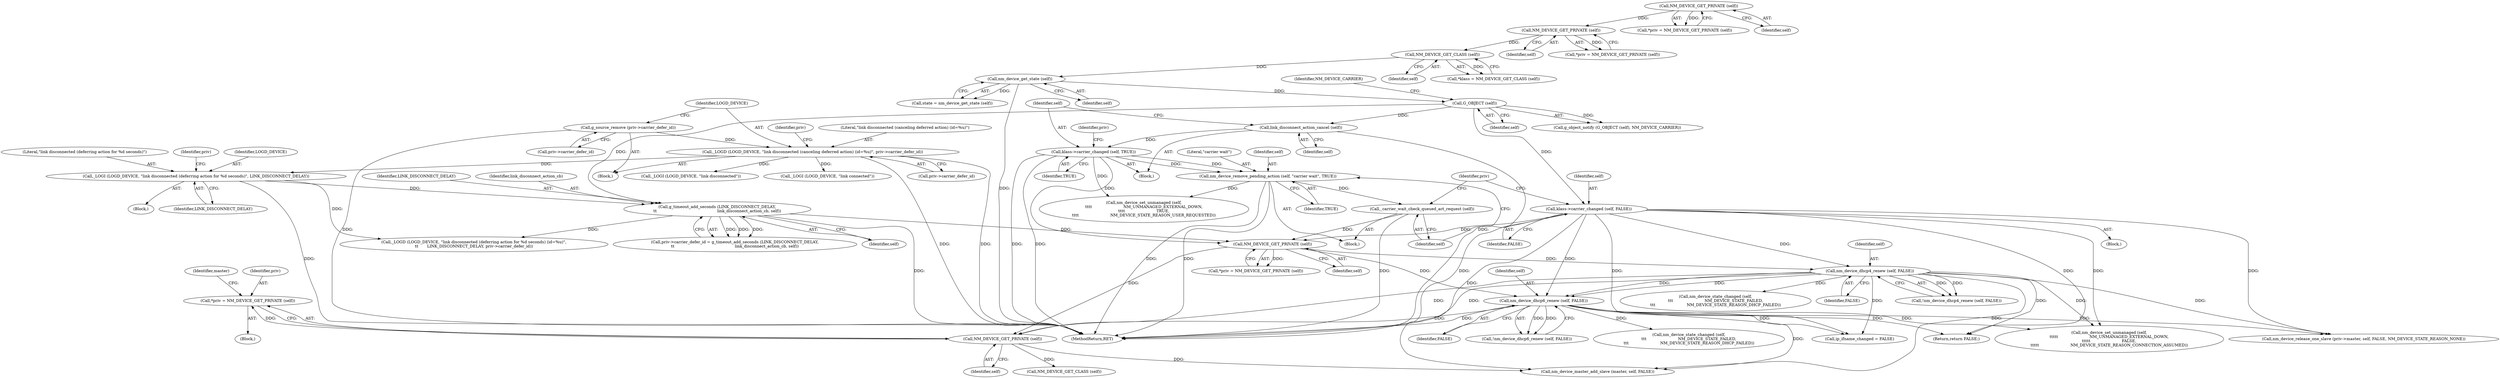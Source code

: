 digraph "0_NetworkManager_d5fc88e573fa58b93034b04d35a2454f5d28cad9@pointer" {
"1001523" [label="(Call,*priv = NM_DEVICE_GET_PRIVATE (self))"];
"1001525" [label="(Call,NM_DEVICE_GET_PRIVATE (self))"];
"1001501" [label="(Call,nm_device_dhcp6_renew (self, FALSE))"];
"1001472" [label="(Call,NM_DEVICE_GET_PRIVATE (self))"];
"1001457" [label="(Call,g_timeout_add_seconds (LINK_DISCONNECT_DELAY,\n\t\t                                                link_disconnect_action_cb, self))"];
"1001449" [label="(Call,_LOGI (LOGD_DEVICE, \"link disconnected (deferring action for %d seconds)\", LINK_DISCONNECT_DELAY))"];
"1001359" [label="(Call,_LOGD (LOGD_DEVICE, \"link disconnected (canceling deferred action) (id=%u)\", priv->carrier_defer_id))"];
"1001355" [label="(Call,g_source_remove (priv->carrier_defer_id))"];
"1001399" [label="(Call,G_OBJECT (self))"];
"1001384" [label="(Call,nm_device_get_state (self))"];
"1001379" [label="(Call,NM_DEVICE_GET_CLASS (self))"];
"1001374" [label="(Call,NM_DEVICE_GET_PRIVATE (self))"];
"1001348" [label="(Call,NM_DEVICE_GET_PRIVATE (self))"];
"1001444" [label="(Call,klass->carrier_changed (self, FALSE))"];
"1001433" [label="(Call,_carrier_wait_check_queued_act_request (self))"];
"1001429" [label="(Call,nm_device_remove_pending_action (self, \"carrier wait\", TRUE))"];
"1001412" [label="(Call,klass->carrier_changed (self, TRUE))"];
"1001410" [label="(Call,link_disconnect_action_cancel (self))"];
"1001485" [label="(Call,nm_device_dhcp4_renew (self, FALSE))"];
"1001470" [label="(Call,*priv = NM_DEVICE_GET_PRIVATE (self))"];
"1001461" [label="(Call,_LOGD (LOGD_DEVICE, \"link disconnected (deferring action for %d seconds) (id=%u)\",\n\t\t       LINK_DISCONNECT_DELAY, priv->carrier_defer_id))"];
"1001453" [label="(Call,priv->carrier_defer_id = g_timeout_add_seconds (LINK_DISCONNECT_DELAY,\n\t\t                                                link_disconnect_action_cb, self))"];
"1001459" [label="(Identifier,link_disconnect_action_cb)"];
"1001430" [label="(Identifier,self)"];
"1001484" [label="(Call,!nm_device_dhcp4_renew (self, FALSE))"];
"1001401" [label="(Identifier,NM_DEVICE_CARRIER)"];
"1001441" [label="(Call,_LOGI (LOGD_DEVICE, \"link disconnected\"))"];
"1001433" [label="(Call,_carrier_wait_check_queued_act_request (self))"];
"1001384" [label="(Call,nm_device_get_state (self))"];
"1001380" [label="(Identifier,self)"];
"1001410" [label="(Call,link_disconnect_action_cancel (self))"];
"1001473" [label="(Identifier,self)"];
"1001962" [label="(Return,return FALSE;)"];
"1001829" [label="(Call,nm_device_set_unmanaged (self,\n\t\t\t\t\t                         NM_UNMANAGED_EXTERNAL_DOWN,\n\t\t\t\t\t                         FALSE,\n\t\t\t\t\t                         NM_DEVICE_STATE_REASON_CONNECTION_ASSUMED))"];
"1001520" [label="(Block,)"];
"1001398" [label="(Call,g_object_notify (G_OBJECT (self), NM_DEVICE_CARRIER))"];
"1001444" [label="(Call,klass->carrier_changed (self, FALSE))"];
"1001525" [label="(Call,NM_DEVICE_GET_PRIVATE (self))"];
"1001346" [label="(Call,*priv = NM_DEVICE_GET_PRIVATE (self))"];
"1001374" [label="(Call,NM_DEVICE_GET_PRIVATE (self))"];
"1001375" [label="(Identifier,self)"];
"1001372" [label="(Call,*priv = NM_DEVICE_GET_PRIVATE (self))"];
"1001348" [label="(Call,NM_DEVICE_GET_PRIVATE (self))"];
"1001471" [label="(Identifier,priv)"];
"1001434" [label="(Identifier,self)"];
"1001407" [label="(Call,_LOGI (LOGD_DEVICE, \"link connected\"))"];
"1001523" [label="(Call,*priv = NM_DEVICE_GET_PRIVATE (self))"];
"1001505" [label="(Call,nm_device_state_changed (self,\n\t\t\t                         NM_DEVICE_STATE_FAILED,\n\t\t\t                         NM_DEVICE_STATE_REASON_DHCP_FAILED))"];
"1001711" [label="(Call,nm_device_release_one_slave (priv->master, self, FALSE, NM_DEVICE_STATE_REASON_NONE))"];
"1001360" [label="(Identifier,LOGD_DEVICE)"];
"1001359" [label="(Call,_LOGD (LOGD_DEVICE, \"link disconnected (canceling deferred action) (id=%u)\", priv->carrier_defer_id))"];
"1001367" [label="(Identifier,priv)"];
"1001445" [label="(Identifier,self)"];
"1001431" [label="(Literal,\"carrier wait\")"];
"1001551" [label="(Call,nm_device_master_add_slave (master, self, FALSE))"];
"1001585" [label="(Call,ip_ifname_changed = FALSE)"];
"1001377" [label="(Call,*klass = NM_DEVICE_GET_CLASS (self))"];
"1001526" [label="(Identifier,self)"];
"1001457" [label="(Call,g_timeout_add_seconds (LINK_DISCONNECT_DELAY,\n\t\t                                                link_disconnect_action_cb, self))"];
"1001460" [label="(Identifier,self)"];
"1001576" [label="(Call,NM_DEVICE_GET_CLASS (self))"];
"1001448" [label="(Block,)"];
"1001354" [label="(Block,)"];
"1001400" [label="(Identifier,self)"];
"1001440" [label="(Block,)"];
"1001501" [label="(Call,nm_device_dhcp6_renew (self, FALSE))"];
"1001356" [label="(Call,priv->carrier_defer_id)"];
"1001455" [label="(Identifier,priv)"];
"1001856" [label="(Call,nm_device_set_unmanaged (self,\n\t\t\t\t                         NM_UNMANAGED_EXTERNAL_DOWN,\n\t\t\t\t                         TRUE,\n\t\t\t\t                         NM_DEVICE_STATE_REASON_USER_REQUESTED))"];
"1001432" [label="(Identifier,TRUE)"];
"1001406" [label="(Block,)"];
"1001417" [label="(Identifier,priv)"];
"1001528" [label="(Identifier,master)"];
"1001489" [label="(Call,nm_device_state_changed (self,\n\t\t\t                         NM_DEVICE_STATE_FAILED,\n\t\t\t                         NM_DEVICE_STATE_REASON_DHCP_FAILED))"];
"1001446" [label="(Identifier,FALSE)"];
"1001485" [label="(Call,nm_device_dhcp4_renew (self, FALSE))"];
"1001452" [label="(Identifier,LINK_DISCONNECT_DELAY)"];
"1001502" [label="(Identifier,self)"];
"1001399" [label="(Call,G_OBJECT (self))"];
"1001382" [label="(Call,state = nm_device_get_state (self))"];
"1001500" [label="(Call,!nm_device_dhcp6_renew (self, FALSE))"];
"1001419" [label="(Block,)"];
"1001486" [label="(Identifier,self)"];
"1001411" [label="(Identifier,self)"];
"1001349" [label="(Identifier,self)"];
"1001379" [label="(Call,NM_DEVICE_GET_CLASS (self))"];
"1001524" [label="(Identifier,priv)"];
"1001355" [label="(Call,g_source_remove (priv->carrier_defer_id))"];
"1001362" [label="(Call,priv->carrier_defer_id)"];
"1007368" [label="(MethodReturn,RET)"];
"1001361" [label="(Literal,\"link disconnected (canceling deferred action) (id=%u)\")"];
"1001429" [label="(Call,nm_device_remove_pending_action (self, \"carrier wait\", TRUE))"];
"1001450" [label="(Identifier,LOGD_DEVICE)"];
"1001414" [label="(Identifier,TRUE)"];
"1001487" [label="(Identifier,FALSE)"];
"1001472" [label="(Call,NM_DEVICE_GET_PRIVATE (self))"];
"1001458" [label="(Identifier,LINK_DISCONNECT_DELAY)"];
"1001413" [label="(Identifier,self)"];
"1001503" [label="(Identifier,FALSE)"];
"1001385" [label="(Identifier,self)"];
"1001451" [label="(Literal,\"link disconnected (deferring action for %d seconds)\")"];
"1001412" [label="(Call,klass->carrier_changed (self, TRUE))"];
"1001449" [label="(Call,_LOGI (LOGD_DEVICE, \"link disconnected (deferring action for %d seconds)\", LINK_DISCONNECT_DELAY))"];
"1001523" -> "1001520"  [label="AST: "];
"1001523" -> "1001525"  [label="CFG: "];
"1001524" -> "1001523"  [label="AST: "];
"1001525" -> "1001523"  [label="AST: "];
"1001528" -> "1001523"  [label="CFG: "];
"1001525" -> "1001523"  [label="DDG: "];
"1001525" -> "1001526"  [label="CFG: "];
"1001526" -> "1001525"  [label="AST: "];
"1001501" -> "1001525"  [label="DDG: "];
"1001472" -> "1001525"  [label="DDG: "];
"1001485" -> "1001525"  [label="DDG: "];
"1001525" -> "1001551"  [label="DDG: "];
"1001525" -> "1001576"  [label="DDG: "];
"1001501" -> "1001500"  [label="AST: "];
"1001501" -> "1001503"  [label="CFG: "];
"1001502" -> "1001501"  [label="AST: "];
"1001503" -> "1001501"  [label="AST: "];
"1001500" -> "1001501"  [label="CFG: "];
"1001501" -> "1007368"  [label="DDG: "];
"1001501" -> "1001500"  [label="DDG: "];
"1001501" -> "1001500"  [label="DDG: "];
"1001472" -> "1001501"  [label="DDG: "];
"1001485" -> "1001501"  [label="DDG: "];
"1001485" -> "1001501"  [label="DDG: "];
"1001444" -> "1001501"  [label="DDG: "];
"1001501" -> "1001505"  [label="DDG: "];
"1001501" -> "1001551"  [label="DDG: "];
"1001501" -> "1001585"  [label="DDG: "];
"1001501" -> "1001711"  [label="DDG: "];
"1001501" -> "1001829"  [label="DDG: "];
"1001501" -> "1001962"  [label="DDG: "];
"1001472" -> "1001470"  [label="AST: "];
"1001472" -> "1001473"  [label="CFG: "];
"1001473" -> "1001472"  [label="AST: "];
"1001470" -> "1001472"  [label="CFG: "];
"1001472" -> "1001470"  [label="DDG: "];
"1001457" -> "1001472"  [label="DDG: "];
"1001444" -> "1001472"  [label="DDG: "];
"1001433" -> "1001472"  [label="DDG: "];
"1001412" -> "1001472"  [label="DDG: "];
"1001472" -> "1001485"  [label="DDG: "];
"1001457" -> "1001453"  [label="AST: "];
"1001457" -> "1001460"  [label="CFG: "];
"1001458" -> "1001457"  [label="AST: "];
"1001459" -> "1001457"  [label="AST: "];
"1001460" -> "1001457"  [label="AST: "];
"1001453" -> "1001457"  [label="CFG: "];
"1001457" -> "1007368"  [label="DDG: "];
"1001457" -> "1001453"  [label="DDG: "];
"1001457" -> "1001453"  [label="DDG: "];
"1001457" -> "1001453"  [label="DDG: "];
"1001449" -> "1001457"  [label="DDG: "];
"1001399" -> "1001457"  [label="DDG: "];
"1001457" -> "1001461"  [label="DDG: "];
"1001449" -> "1001448"  [label="AST: "];
"1001449" -> "1001452"  [label="CFG: "];
"1001450" -> "1001449"  [label="AST: "];
"1001451" -> "1001449"  [label="AST: "];
"1001452" -> "1001449"  [label="AST: "];
"1001455" -> "1001449"  [label="CFG: "];
"1001449" -> "1007368"  [label="DDG: "];
"1001359" -> "1001449"  [label="DDG: "];
"1001449" -> "1001461"  [label="DDG: "];
"1001359" -> "1001354"  [label="AST: "];
"1001359" -> "1001362"  [label="CFG: "];
"1001360" -> "1001359"  [label="AST: "];
"1001361" -> "1001359"  [label="AST: "];
"1001362" -> "1001359"  [label="AST: "];
"1001367" -> "1001359"  [label="CFG: "];
"1001359" -> "1007368"  [label="DDG: "];
"1001359" -> "1007368"  [label="DDG: "];
"1001355" -> "1001359"  [label="DDG: "];
"1001359" -> "1001407"  [label="DDG: "];
"1001359" -> "1001441"  [label="DDG: "];
"1001355" -> "1001354"  [label="AST: "];
"1001355" -> "1001356"  [label="CFG: "];
"1001356" -> "1001355"  [label="AST: "];
"1001360" -> "1001355"  [label="CFG: "];
"1001355" -> "1007368"  [label="DDG: "];
"1001399" -> "1001398"  [label="AST: "];
"1001399" -> "1001400"  [label="CFG: "];
"1001400" -> "1001399"  [label="AST: "];
"1001401" -> "1001399"  [label="CFG: "];
"1001399" -> "1001398"  [label="DDG: "];
"1001384" -> "1001399"  [label="DDG: "];
"1001399" -> "1001410"  [label="DDG: "];
"1001399" -> "1001444"  [label="DDG: "];
"1001384" -> "1001382"  [label="AST: "];
"1001384" -> "1001385"  [label="CFG: "];
"1001385" -> "1001384"  [label="AST: "];
"1001382" -> "1001384"  [label="CFG: "];
"1001384" -> "1007368"  [label="DDG: "];
"1001384" -> "1001382"  [label="DDG: "];
"1001379" -> "1001384"  [label="DDG: "];
"1001379" -> "1001377"  [label="AST: "];
"1001379" -> "1001380"  [label="CFG: "];
"1001380" -> "1001379"  [label="AST: "];
"1001377" -> "1001379"  [label="CFG: "];
"1001379" -> "1001377"  [label="DDG: "];
"1001374" -> "1001379"  [label="DDG: "];
"1001374" -> "1001372"  [label="AST: "];
"1001374" -> "1001375"  [label="CFG: "];
"1001375" -> "1001374"  [label="AST: "];
"1001372" -> "1001374"  [label="CFG: "];
"1001374" -> "1001372"  [label="DDG: "];
"1001348" -> "1001374"  [label="DDG: "];
"1001348" -> "1001346"  [label="AST: "];
"1001348" -> "1001349"  [label="CFG: "];
"1001349" -> "1001348"  [label="AST: "];
"1001346" -> "1001348"  [label="CFG: "];
"1001348" -> "1001346"  [label="DDG: "];
"1001444" -> "1001440"  [label="AST: "];
"1001444" -> "1001446"  [label="CFG: "];
"1001445" -> "1001444"  [label="AST: "];
"1001446" -> "1001444"  [label="AST: "];
"1001471" -> "1001444"  [label="CFG: "];
"1001444" -> "1007368"  [label="DDG: "];
"1001444" -> "1001485"  [label="DDG: "];
"1001444" -> "1001551"  [label="DDG: "];
"1001444" -> "1001585"  [label="DDG: "];
"1001444" -> "1001711"  [label="DDG: "];
"1001444" -> "1001829"  [label="DDG: "];
"1001444" -> "1001962"  [label="DDG: "];
"1001433" -> "1001419"  [label="AST: "];
"1001433" -> "1001434"  [label="CFG: "];
"1001434" -> "1001433"  [label="AST: "];
"1001471" -> "1001433"  [label="CFG: "];
"1001433" -> "1007368"  [label="DDG: "];
"1001429" -> "1001433"  [label="DDG: "];
"1001429" -> "1001419"  [label="AST: "];
"1001429" -> "1001432"  [label="CFG: "];
"1001430" -> "1001429"  [label="AST: "];
"1001431" -> "1001429"  [label="AST: "];
"1001432" -> "1001429"  [label="AST: "];
"1001434" -> "1001429"  [label="CFG: "];
"1001429" -> "1007368"  [label="DDG: "];
"1001429" -> "1007368"  [label="DDG: "];
"1001412" -> "1001429"  [label="DDG: "];
"1001412" -> "1001429"  [label="DDG: "];
"1001429" -> "1001856"  [label="DDG: "];
"1001412" -> "1001406"  [label="AST: "];
"1001412" -> "1001414"  [label="CFG: "];
"1001413" -> "1001412"  [label="AST: "];
"1001414" -> "1001412"  [label="AST: "];
"1001417" -> "1001412"  [label="CFG: "];
"1001412" -> "1007368"  [label="DDG: "];
"1001412" -> "1007368"  [label="DDG: "];
"1001410" -> "1001412"  [label="DDG: "];
"1001412" -> "1001856"  [label="DDG: "];
"1001410" -> "1001406"  [label="AST: "];
"1001410" -> "1001411"  [label="CFG: "];
"1001411" -> "1001410"  [label="AST: "];
"1001413" -> "1001410"  [label="CFG: "];
"1001410" -> "1007368"  [label="DDG: "];
"1001485" -> "1001484"  [label="AST: "];
"1001485" -> "1001487"  [label="CFG: "];
"1001486" -> "1001485"  [label="AST: "];
"1001487" -> "1001485"  [label="AST: "];
"1001484" -> "1001485"  [label="CFG: "];
"1001485" -> "1007368"  [label="DDG: "];
"1001485" -> "1001484"  [label="DDG: "];
"1001485" -> "1001484"  [label="DDG: "];
"1001485" -> "1001489"  [label="DDG: "];
"1001485" -> "1001551"  [label="DDG: "];
"1001485" -> "1001585"  [label="DDG: "];
"1001485" -> "1001711"  [label="DDG: "];
"1001485" -> "1001829"  [label="DDG: "];
"1001485" -> "1001962"  [label="DDG: "];
}
